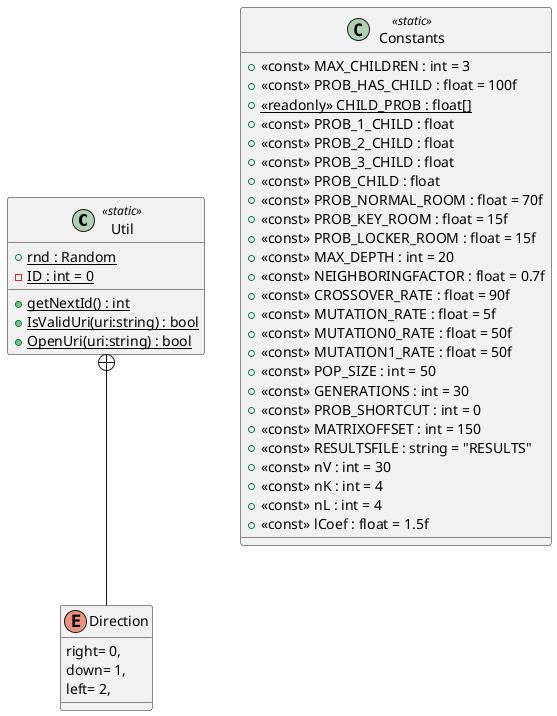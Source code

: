 @startuml
class Util <<static>> {
    + {static} rnd : Random
    - {static} ID : int = 0
    + {static} getNextId() : int
    + {static} IsValidUri(uri:string) : bool
    + {static} OpenUri(uri:string) : bool
}
class Constants <<static>> {
    + <<const>> MAX_CHILDREN : int = 3
    + <<const>> PROB_HAS_CHILD : float = 100f
    + {static} <<readonly>> CHILD_PROB : float[]
    + <<const>> PROB_1_CHILD : float
    + <<const>> PROB_2_CHILD : float
    + <<const>> PROB_3_CHILD : float
    + <<const>> PROB_CHILD : float
    + <<const>> PROB_NORMAL_ROOM : float = 70f
    + <<const>> PROB_KEY_ROOM : float = 15f
    + <<const>> PROB_LOCKER_ROOM : float = 15f
    + <<const>> MAX_DEPTH : int = 20
    + <<const>> NEIGHBORINGFACTOR : float = 0.7f
    + <<const>> CROSSOVER_RATE : float = 90f
    + <<const>> MUTATION_RATE : float = 5f
    + <<const>> MUTATION0_RATE : float = 50f
    + <<const>> MUTATION1_RATE : float = 50f
    + <<const>> POP_SIZE : int = 50
    + <<const>> GENERATIONS : int = 30
    + <<const>> PROB_SHORTCUT : int = 0
    + <<const>> MATRIXOFFSET : int = 150
    + <<const>> RESULTSFILE : string = "RESULTS"
    + <<const>> nV : int = 30
    + <<const>> nK : int = 4
    + <<const>> nL : int = 4
    + <<const>> lCoef : float = 1.5f
}
enum Direction {
    right= 0,
    down= 1,
    left= 2,
}
Util +-- Direction
@enduml
